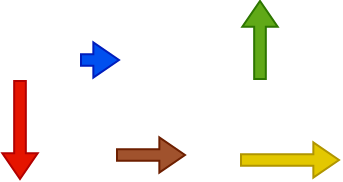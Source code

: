 <mxfile version="21.6.2" type="device">
  <diagram name="Page-1" id="i3uXJNgXB06RhIgfeoB3">
    <mxGraphModel dx="776" dy="417" grid="1" gridSize="10" guides="1" tooltips="1" connect="1" arrows="1" fold="1" page="1" pageScale="1" pageWidth="850" pageHeight="1100" math="0" shadow="0">
      <root>
        <mxCell id="0" />
        <mxCell id="1" parent="0" />
        <mxCell id="sdEC8-XiloE1gbUIs729-1" value="" style="shape=flexArrow;endArrow=classic;html=1;rounded=0;exitX=1;exitY=0.5;exitDx=0;exitDy=0;endWidth=10.833;endSize=3.942;width=5.833;fillColor=#e3c800;strokeColor=#B09500;entryX=0;entryY=0.5;entryDx=0;entryDy=0;fontSize=24;fontFamily=Times New Roman;" edge="1" parent="1">
          <mxGeometry width="50" height="50" relative="1" as="geometry">
            <mxPoint x="470" y="310" as="sourcePoint" />
            <mxPoint x="520" y="310" as="targetPoint" />
          </mxGeometry>
        </mxCell>
        <mxCell id="sdEC8-XiloE1gbUIs729-2" value="" style="shape=flexArrow;endArrow=classic;html=1;rounded=0;exitX=0.5;exitY=1;exitDx=0;exitDy=0;endWidth=10.833;endSize=3.942;width=5.833;fillColor=#e51400;strokeColor=#B20000;entryX=0.5;entryY=0;entryDx=0;entryDy=0;fontSize=24;fontFamily=Times New Roman;" edge="1" parent="1">
          <mxGeometry width="50" height="50" relative="1" as="geometry">
            <mxPoint x="360" y="270" as="sourcePoint" />
            <mxPoint x="360" y="320" as="targetPoint" />
          </mxGeometry>
        </mxCell>
        <mxCell id="sdEC8-XiloE1gbUIs729-3" value="" style="shape=flexArrow;endArrow=classic;html=1;rounded=0;endWidth=10.833;endSize=3.942;width=5.833;fillColor=#60a917;strokeColor=#2D7600;exitX=0.625;exitY=0;exitDx=0;exitDy=0;exitPerimeter=0;fontSize=24;fontFamily=Times New Roman;" edge="1" parent="1">
          <mxGeometry width="50" height="50" relative="1" as="geometry">
            <mxPoint x="480" y="270" as="sourcePoint" />
            <mxPoint x="480" y="230" as="targetPoint" />
          </mxGeometry>
        </mxCell>
        <mxCell id="sdEC8-XiloE1gbUIs729-4" value="" style="shape=flexArrow;endArrow=classic;html=1;rounded=0;exitX=1;exitY=0.5;exitDx=0;exitDy=0;endWidth=10.833;endSize=3.942;width=5.833;fillColor=#a0522d;strokeColor=#6D1F00;fontSize=24;fontFamily=Times New Roman;" edge="1" parent="1">
          <mxGeometry width="50" height="50" relative="1" as="geometry">
            <mxPoint x="408" y="307.5" as="sourcePoint" />
            <mxPoint x="443" y="307.5" as="targetPoint" />
          </mxGeometry>
        </mxCell>
        <mxCell id="sdEC8-XiloE1gbUIs729-5" value="" style="shape=flexArrow;endArrow=classic;html=1;rounded=0;exitX=1;exitY=0.5;exitDx=0;exitDy=0;entryX=0;entryY=0.5;entryDx=0;entryDy=0;endWidth=10.833;endSize=3.942;width=5.833;fillColor=#0050ef;strokeColor=#001DBC;fontSize=24;fontFamily=Times New Roman;" edge="1" parent="1">
          <mxGeometry width="50" height="50" relative="1" as="geometry">
            <mxPoint x="390" y="260" as="sourcePoint" />
            <mxPoint x="410" y="260" as="targetPoint" />
          </mxGeometry>
        </mxCell>
      </root>
    </mxGraphModel>
  </diagram>
</mxfile>
